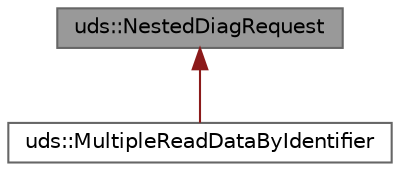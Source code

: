 digraph "uds::NestedDiagRequest"
{
 // LATEX_PDF_SIZE
  bgcolor="transparent";
  edge [fontname=Helvetica,fontsize=10,labelfontname=Helvetica,labelfontsize=10];
  node [fontname=Helvetica,fontsize=10,shape=box,height=0.2,width=0.4];
  Node1 [id="Node000001",label="uds::NestedDiagRequest",height=0.2,width=0.4,color="gray40", fillcolor="grey60", style="filled", fontcolor="black",tooltip=" "];
  Node1 -> Node2 [id="edge1_Node000001_Node000002",dir="back",color="firebrick4",style="solid",tooltip=" "];
  Node2 [id="Node000002",label="uds::MultipleReadDataByIdentifier",height=0.2,width=0.4,color="gray40", fillcolor="white", style="filled",URL="$d4/ddc/classuds_1_1MultipleReadDataByIdentifier.html",tooltip=" "];
}
